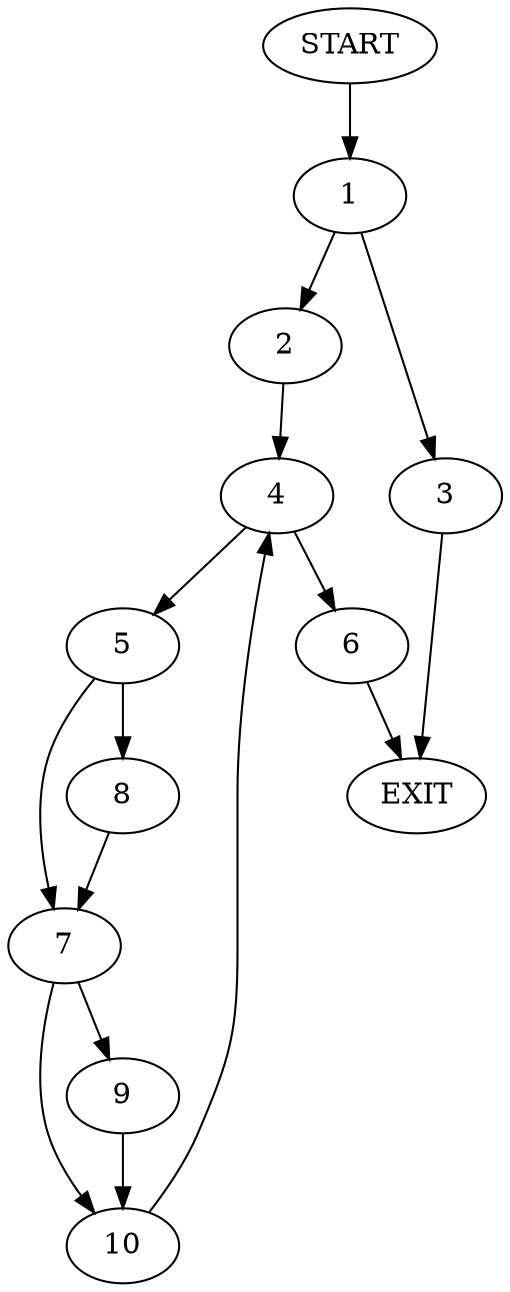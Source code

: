 digraph {
0 [label="START"]
11 [label="EXIT"]
0 -> 1
1 -> 2
1 -> 3
3 -> 11
2 -> 4
4 -> 5
4 -> 6
5 -> 7
5 -> 8
6 -> 11
7 -> 9
7 -> 10
8 -> 7
10 -> 4
9 -> 10
}
